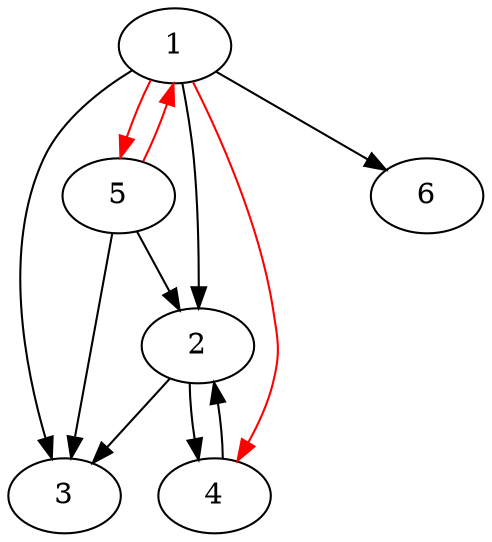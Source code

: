 strict digraph myGraph {
1 -> 2
1 -> 3
2 -> 3
2 -> 4
5 -> 3
5 -> 2
1 -> 6
1 -> 5 [color = red]
1 -> 4 [color = red]
1 -> 2
4 -> 2
5 -> 1 [color = red]
}